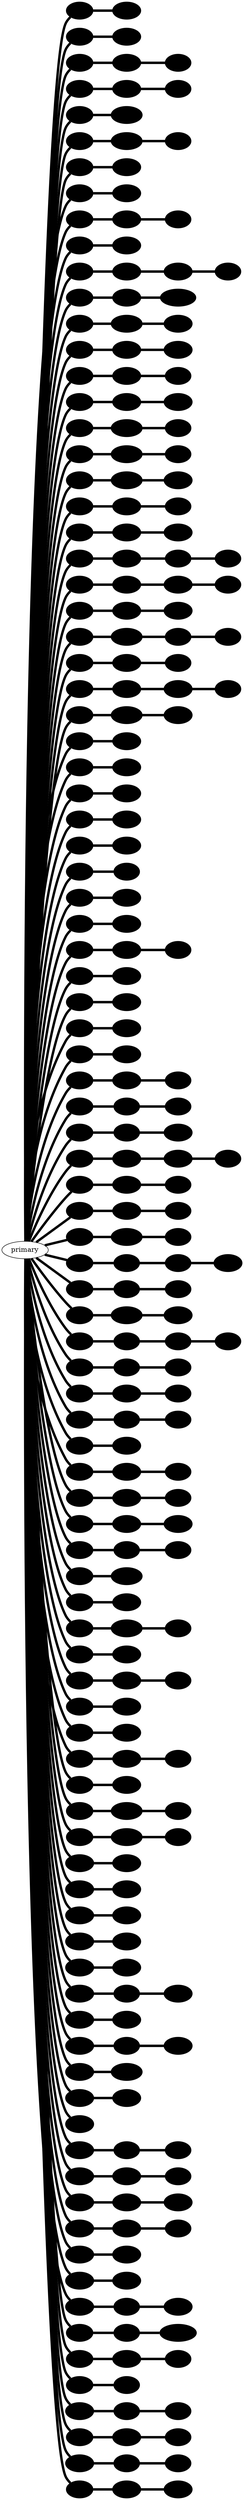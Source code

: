 graph {
 graph [rankdir=LR]
"1" [qtype="pendant_node", pendant_colors="#000000", pendant_ply="Z", pendant_attach="U", pendant_length="50", label="Z U", style=filled, fillcolor="#000000"]
"primary" -- "1" [qtype="pendant_link",penwidth=5,color="#000000"]
"1:0" [qtype="knot_node", knot_value="4", knot_type="L", knot_position="24.5", knot_spin="S", label="(////)", style=filled, fillcolor="#000000"]
"1" -- "1:0" [qtype="knot_link",penwidth=5,color="#000000"]
"2" [qtype="pendant_node", pendant_colors="#000000", pendant_ply="Z", pendant_attach="U", pendant_length="47", label="Z U", style=filled, fillcolor="#000000"]
"primary" -- "2" [qtype="pendant_link",penwidth=5,color="#000000"]
"2:0" [qtype="knot_node", knot_value="4", knot_type="L", knot_position="24.0", knot_spin="S", label="(////)", style=filled, fillcolor="#000000"]
"2" -- "2:0" [qtype="knot_link",penwidth=5,color="#000000"]
"3" [qtype="pendant_node", pendant_colors="#000000", pendant_ply="Z", pendant_attach="U", pendant_length="44", label="Z U", style=filled, fillcolor="#000000"]
"primary" -- "3" [qtype="pendant_link",penwidth=5,color="#000000"]
"3:0" [qtype="knot_node", knot_value="4", knot_type="L", knot_position="20.5", knot_spin="S", label="(////)", style=filled, fillcolor="#000000"]
"3" -- "3:0" [qtype="knot_link",penwidth=5,color="#000000"]
"3:1" [qtype="knot_node", knot_value="3", knot_type="L", knot_position="28.0", knot_spin="S", label="(///)", style=filled, fillcolor="#000000"]
"3:0" -- "3:1" [qtype="knot_link",penwidth=5,color="#000000"]
"4" [qtype="pendant_node", pendant_colors="#000000", pendant_ply="Z", pendant_attach="U", pendant_length="44", label="Z U", style=filled, fillcolor="#000000"]
"primary" -- "4" [qtype="pendant_link",penwidth=5,color="#000000"]
"4:0" [qtype="knot_node", knot_value="4", knot_type="L", knot_position="20.0", knot_spin="S", label="(////)", style=filled, fillcolor="#000000"]
"4" -- "4:0" [qtype="knot_link",penwidth=5,color="#000000"]
"4:1" [qtype="knot_node", knot_value="3", knot_type="L", knot_position="29.0", knot_spin="S", label="(///)", style=filled, fillcolor="#000000"]
"4:0" -- "4:1" [qtype="knot_link",penwidth=5,color="#000000"]
"5" [qtype="pendant_node", pendant_colors="#000000", pendant_ply="Z", pendant_attach="U", pendant_length="48", label="Z U", style=filled, fillcolor="#000000"]
"primary" -- "5" [qtype="pendant_link",penwidth=5,color="#000000"]
"5:0" [qtype="knot_node", knot_value="5", knot_type="L", knot_position="21.5", knot_spin="S", label="(/////)", style=filled, fillcolor="#000000"]
"5" -- "5:0" [qtype="knot_link",penwidth=5,color="#000000"]
"6" [qtype="pendant_node", pendant_colors="#000000", pendant_ply="Z", pendant_attach="U", pendant_length="46", label="Z U", style=filled, fillcolor="#000000"]
"primary" -- "6" [qtype="pendant_link",penwidth=5,color="#000000"]
"6:0" [qtype="knot_node", knot_value="5", knot_type="L", knot_position="23.0", knot_spin="S", label="(/////)", style=filled, fillcolor="#000000"]
"6" -- "6:0" [qtype="knot_link",penwidth=5,color="#000000"]
"6:1" [qtype="knot_node", knot_value="2", knot_type="L", knot_position="30.0", knot_spin="S", label="(//)", style=filled, fillcolor="#000000"]
"6:0" -- "6:1" [qtype="knot_link",penwidth=5,color="#000000"]
"7" [qtype="pendant_node", pendant_colors="#000000", pendant_ply="Z", pendant_attach="U", pendant_length="50", label="Z U", style=filled, fillcolor="#000000"]
"primary" -- "7" [qtype="pendant_link",penwidth=5,color="#000000"]
"7:0" [qtype="knot_node", knot_value="4", knot_type="L", knot_position="33.5", knot_spin="S", label="(////)", style=filled, fillcolor="#000000"]
"7" -- "7:0" [qtype="knot_link",penwidth=5,color="#000000"]
"8" [qtype="pendant_node", pendant_colors="#000000", pendant_ply="Z", pendant_attach="U", pendant_length="47", label="Z U", style=filled, fillcolor="#000000"]
"primary" -- "8" [qtype="pendant_link",penwidth=5,color="#000000"]
"8:0" [qtype="knot_node", knot_value="4", knot_type="L", knot_position="31.5", knot_spin="S", label="(////)", style=filled, fillcolor="#000000"]
"8" -- "8:0" [qtype="knot_link",penwidth=5,color="#000000"]
"9" [qtype="pendant_node", pendant_colors="#000000", pendant_ply="Z", pendant_attach="U", pendant_length="40", label="Z U", style=filled, fillcolor="#000000"]
"primary" -- "9" [qtype="pendant_link",penwidth=5,color="#000000"]
"9:0" [qtype="knot_node", knot_value="4", knot_type="L", knot_position="16.5", knot_spin="S", label="(////)", style=filled, fillcolor="#000000"]
"9" -- "9:0" [qtype="knot_link",penwidth=5,color="#000000"]
"9:1" [qtype="knot_node", knot_value="3", knot_type="L", knot_position="25.0", knot_spin="S", label="(///)", style=filled, fillcolor="#000000"]
"9:0" -- "9:1" [qtype="knot_link",penwidth=5,color="#000000"]
"10" [qtype="pendant_node", pendant_colors="#000000", pendant_ply="Z", pendant_attach="U", pendant_length="42", label="Z U", style=filled, fillcolor="#000000"]
"primary" -- "10" [qtype="pendant_link",penwidth=5,color="#000000"]
"10:0" [qtype="knot_node", knot_value="4", knot_type="L", knot_position="16.0", knot_spin="S", label="(////)", style=filled, fillcolor="#000000"]
"10" -- "10:0" [qtype="knot_link",penwidth=5,color="#000000"]
"11" [qtype="pendant_node", pendant_colors="#000000", pendant_ply="Z", pendant_attach="U", pendant_length="53", label="Z U", style=filled, fillcolor="#000000"]
"primary" -- "11" [qtype="pendant_link",penwidth=5,color="#000000"]
"11:0" [qtype="knot_node", knot_value="4", knot_type="L", knot_position="14.0", knot_spin="S", label="(////)", style=filled, fillcolor="#000000"]
"11" -- "11:0" [qtype="knot_link",penwidth=5,color="#000000"]
"11:1" [qtype="knot_node", knot_value="4", knot_type="L", knot_position="22.0", knot_spin="S", label="(////)", style=filled, fillcolor="#000000"]
"11:0" -- "11:1" [qtype="knot_link",penwidth=5,color="#000000"]
"11:2" [qtype="knot_node", knot_value="3", knot_type="L", knot_position="31.5", knot_spin="S", label="(///)", style=filled, fillcolor="#000000"]
"11:1" -- "11:2" [qtype="knot_link",penwidth=5,color="#000000"]
"12" [qtype="pendant_node", pendant_colors="#000000", pendant_ply="Z", pendant_attach="U", pendant_length="53", label="Z U", style=filled, fillcolor="#000000"]
"primary" -- "12" [qtype="pendant_link",penwidth=5,color="#000000"]
"12:0" [qtype="knot_node", knot_value="4", knot_type="L", knot_position="16.5", knot_spin="S", label="(////)", style=filled, fillcolor="#000000"]
"12" -- "12:0" [qtype="knot_link",penwidth=5,color="#000000"]
"12:1" [qtype="knot_node", knot_value="4", knot_type="L", knot_position="29.0", knot_spin="U", label="(????)", style=filled, fillcolor="#000000"]
"12:0" -- "12:1" [qtype="knot_link",penwidth=5,color="#000000"]
"13" [qtype="pendant_node", pendant_colors="#000000", pendant_ply="Z", pendant_attach="U", pendant_length="54", label="Z U", style=filled, fillcolor="#000000"]
"primary" -- "13" [qtype="pendant_link",penwidth=5,color="#000000"]
"13:0" [qtype="knot_node", knot_value="5", knot_type="L", knot_position="18.5", knot_spin="S", label="(/////)", style=filled, fillcolor="#000000"]
"13" -- "13:0" [qtype="knot_link",penwidth=5,color="#000000"]
"13:1" [qtype="knot_node", knot_value="4", knot_type="L", knot_position="29.5", knot_spin="S", label="(////)", style=filled, fillcolor="#000000"]
"13:0" -- "13:1" [qtype="knot_link",penwidth=5,color="#000000"]
"14" [qtype="pendant_node", pendant_colors="#000000", pendant_ply="Z", pendant_attach="U", pendant_length="56", label="Z U", style=filled, fillcolor="#000000"]
"primary" -- "14" [qtype="pendant_link",penwidth=5,color="#000000"]
"14:0" [qtype="knot_node", knot_value="4", knot_type="L", knot_position="15.5", knot_spin="S", label="(////)", style=filled, fillcolor="#000000"]
"14" -- "14:0" [qtype="knot_link",penwidth=5,color="#000000"]
"14:1" [qtype="knot_node", knot_value="4", knot_type="L", knot_position="33.0", knot_spin="S", label="(////)", style=filled, fillcolor="#000000"]
"14:0" -- "14:1" [qtype="knot_link",penwidth=5,color="#000000"]
"15" [qtype="pendant_node", pendant_colors="#000000", pendant_ply="Z", pendant_attach="U", pendant_length="54", label="Z U", style=filled, fillcolor="#000000"]
"primary" -- "15" [qtype="pendant_link",penwidth=5,color="#000000"]
"15:0" [qtype="knot_node", knot_value="4", knot_type="L", knot_position="14.5", knot_spin="S", label="(////)", style=filled, fillcolor="#000000"]
"15" -- "15:0" [qtype="knot_link",penwidth=5,color="#000000"]
"15:1" [qtype="knot_node", knot_value="3", knot_type="L", knot_position="29.0", knot_spin="S", label="(///)", style=filled, fillcolor="#000000"]
"15:0" -- "15:1" [qtype="knot_link",penwidth=5,color="#000000"]
"16" [qtype="pendant_node", pendant_colors="#000000", pendant_ply="Z", pendant_attach="U", pendant_length="62", label="Z U", style=filled, fillcolor="#000000"]
"primary" -- "16" [qtype="pendant_link",penwidth=5,color="#000000"]
"16:0" [qtype="knot_node", knot_value="4", knot_type="L", knot_position="18.0", knot_spin="S", label="(////)", style=filled, fillcolor="#000000"]
"16" -- "16:0" [qtype="knot_link",penwidth=5,color="#000000"]
"16:1" [qtype="knot_node", knot_value="4", knot_type="L", knot_position="34.0", knot_spin="S", label="(////)", style=filled, fillcolor="#000000"]
"16:0" -- "16:1" [qtype="knot_link",penwidth=5,color="#000000"]
"17" [qtype="pendant_node", pendant_colors="#000000", pendant_ply="Z", pendant_attach="U", pendant_length="52", label="Z U", style=filled, fillcolor="#000000"]
"primary" -- "17" [qtype="pendant_link",penwidth=5,color="#000000"]
"17:0" [qtype="knot_node", knot_value="5", knot_type="L", knot_position="19.0", knot_spin="S", label="(/////)", style=filled, fillcolor="#000000"]
"17" -- "17:0" [qtype="knot_link",penwidth=5,color="#000000"]
"17:1" [qtype="knot_node", knot_value="3", knot_type="L", knot_position="31.0", knot_spin="S", label="(///)", style=filled, fillcolor="#000000"]
"17:0" -- "17:1" [qtype="knot_link",penwidth=5,color="#000000"]
"18" [qtype="pendant_node", pendant_colors="#000000", pendant_ply="Z", pendant_attach="U", pendant_length="47", label="Z U", style=filled, fillcolor="#000000"]
"primary" -- "18" [qtype="pendant_link",penwidth=5,color="#000000"]
"18:0" [qtype="knot_node", knot_value="5", knot_type="L", knot_position="16.5", knot_spin="S", label="(/////)", style=filled, fillcolor="#000000"]
"18" -- "18:0" [qtype="knot_link",penwidth=5,color="#000000"]
"18:1" [qtype="knot_node", knot_value="3", knot_type="L", knot_position="26.5", knot_spin="S", label="(///)", style=filled, fillcolor="#000000"]
"18:0" -- "18:1" [qtype="knot_link",penwidth=5,color="#000000"]
"19" [qtype="pendant_node", pendant_colors="#000000", pendant_ply="Z", pendant_attach="U", pendant_length="50", label="Z U", style=filled, fillcolor="#000000"]
"primary" -- "19" [qtype="pendant_link",penwidth=5,color="#000000"]
"19:0" [qtype="knot_node", knot_value="5", knot_type="L", knot_position="20.0", knot_spin="S", label="(/////)", style=filled, fillcolor="#000000"]
"19" -- "19:0" [qtype="knot_link",penwidth=5,color="#000000"]
"19:1" [qtype="knot_node", knot_value="4", knot_type="L", knot_position="30.0", knot_spin="S", label="(////)", style=filled, fillcolor="#000000"]
"19:0" -- "19:1" [qtype="knot_link",penwidth=5,color="#000000"]
"20" [qtype="pendant_node", pendant_colors="#000000", pendant_ply="Z", pendant_attach="U", pendant_length="49", label="Z U", style=filled, fillcolor="#000000"]
"primary" -- "20" [qtype="pendant_link",penwidth=5,color="#000000"]
"20:0" [qtype="knot_node", knot_value="4", knot_type="L", knot_position="16.5", knot_spin="S", label="(////)", style=filled, fillcolor="#000000"]
"20" -- "20:0" [qtype="knot_link",penwidth=5,color="#000000"]
"20:1" [qtype="knot_node", knot_value="3", knot_type="L", knot_position="28.0", knot_spin="S", label="(///)", style=filled, fillcolor="#000000"]
"20:0" -- "20:1" [qtype="knot_link",penwidth=5,color="#000000"]
"21" [qtype="pendant_node", pendant_colors="#000000", pendant_ply="Z", pendant_attach="U", pendant_length="61", label="Z U", style=filled, fillcolor="#000000"]
"primary" -- "21" [qtype="pendant_link",penwidth=5,color="#000000"]
"21:0" [qtype="knot_node", knot_value="4", knot_type="L", knot_position="18.5", knot_spin="S", label="(////)", style=filled, fillcolor="#000000"]
"21" -- "21:0" [qtype="knot_link",penwidth=5,color="#000000"]
"21:1" [qtype="knot_node", knot_value="4", knot_type="L", knot_position="35.5", knot_spin="S", label="(////)", style=filled, fillcolor="#000000"]
"21:0" -- "21:1" [qtype="knot_link",penwidth=5,color="#000000"]
"22" [qtype="pendant_node", pendant_colors="#000000", pendant_ply="Z", pendant_attach="U", pendant_length="59", label="Z U", style=filled, fillcolor="#000000"]
"primary" -- "22" [qtype="pendant_link",penwidth=5,color="#000000"]
"22:0" [qtype="knot_node", knot_value="4", knot_type="L", knot_position="15.5", knot_spin="S", label="(////)", style=filled, fillcolor="#000000"]
"22" -- "22:0" [qtype="knot_link",penwidth=5,color="#000000"]
"22:1" [qtype="knot_node", knot_value="3", knot_type="L", knot_position="26.5", knot_spin="S", label="(///)", style=filled, fillcolor="#000000"]
"22:0" -- "22:1" [qtype="knot_link",penwidth=5,color="#000000"]
"22:2" [qtype="knot_node", knot_value="2", knot_type="L", knot_position="38.5", knot_spin="S", label="(//)", style=filled, fillcolor="#000000"]
"22:1" -- "22:2" [qtype="knot_link",penwidth=5,color="#000000"]
"23" [qtype="pendant_node", pendant_colors="#000000", pendant_ply="Z", pendant_attach="U", pendant_length="57", label="Z U", style=filled, fillcolor="#000000"]
"primary" -- "23" [qtype="pendant_link",penwidth=5,color="#000000"]
"23:0" [qtype="knot_node", knot_value="4", knot_type="L", knot_position="13.5", knot_spin="Z", label="(\\\\\\\\)", style=filled, fillcolor="#000000"]
"23" -- "23:0" [qtype="knot_link",penwidth=5,color="#000000"]
"23:1" [qtype="knot_node", knot_value="4", knot_type="L", knot_position="34.0", knot_spin="S", label="(////)", style=filled, fillcolor="#000000"]
"23:0" -- "23:1" [qtype="knot_link",penwidth=5,color="#000000"]
"23:2" [qtype="knot_node", knot_value="2", knot_type="L", knot_position="43.0", knot_spin="S", label="(//)", style=filled, fillcolor="#000000"]
"23:1" -- "23:2" [qtype="knot_link",penwidth=5,color="#000000"]
"24" [qtype="pendant_node", pendant_colors="#000000", pendant_ply="Z", pendant_attach="U", pendant_length="58", label="Z U", style=filled, fillcolor="#000000"]
"primary" -- "24" [qtype="pendant_link",penwidth=5,color="#000000"]
"24:0" [qtype="knot_node", knot_value="4", knot_type="L", knot_position="18.0", knot_spin="S", label="(////)", style=filled, fillcolor="#000000"]
"24" -- "24:0" [qtype="knot_link",penwidth=5,color="#000000"]
"24:1" [qtype="knot_node", knot_value="4", knot_type="L", knot_position="37.5", knot_spin="S", label="(////)", style=filled, fillcolor="#000000"]
"24:0" -- "24:1" [qtype="knot_link",penwidth=5,color="#000000"]
"25" [qtype="pendant_node", pendant_colors="#000000", pendant_ply="Z", pendant_attach="U", pendant_length="56", label="Z U", style=filled, fillcolor="#000000"]
"primary" -- "25" [qtype="pendant_link",penwidth=5,color="#000000"]
"25:0" [qtype="knot_node", knot_value="5", knot_type="L", knot_position="17.0", knot_spin="S", label="(/////)", style=filled, fillcolor="#000000"]
"25" -- "25:0" [qtype="knot_link",penwidth=5,color="#000000"]
"25:1" [qtype="knot_node", knot_value="3", knot_type="L", knot_position="32.5", knot_spin="S", label="(///)", style=filled, fillcolor="#000000"]
"25:0" -- "25:1" [qtype="knot_link",penwidth=5,color="#000000"]
"25:2" [qtype="knot_node", knot_value="2", knot_type="L", knot_position="40.0", knot_spin="S", label="(//)", style=filled, fillcolor="#000000"]
"25:1" -- "25:2" [qtype="knot_link",penwidth=5,color="#000000"]
"26" [qtype="pendant_node", pendant_colors="#000000", pendant_ply="Z", pendant_attach="U", pendant_length="68", label="Z U", style=filled, fillcolor="#000000"]
"primary" -- "26" [qtype="pendant_link",penwidth=5,color="#000000"]
"26:0" [qtype="knot_node", knot_value="4", knot_type="L", knot_position="21.0", knot_spin="S", label="(////)", style=filled, fillcolor="#000000"]
"26" -- "26:0" [qtype="knot_link",penwidth=5,color="#000000"]
"26:1" [qtype="knot_node", knot_value="2", knot_type="L", knot_position="39.0", knot_spin="S", label="(//)", style=filled, fillcolor="#000000"]
"26:0" -- "26:1" [qtype="knot_link",penwidth=5,color="#000000"]
"27" [qtype="pendant_node", pendant_colors="#000000", pendant_ply="Z", pendant_attach="U", pendant_length="60", label="Z U", style=filled, fillcolor="#000000"]
"primary" -- "27" [qtype="pendant_link",penwidth=5,color="#000000"]
"27:0" [qtype="knot_node", knot_value="4", knot_type="L", knot_position="16.0", knot_spin="S", label="(////)", style=filled, fillcolor="#000000"]
"27" -- "27:0" [qtype="knot_link",penwidth=5,color="#000000"]
"27:1" [qtype="knot_node", knot_value="4", knot_type="L", knot_position="31.5", knot_spin="S", label="(////)", style=filled, fillcolor="#000000"]
"27:0" -- "27:1" [qtype="knot_link",penwidth=5,color="#000000"]
"27:2" [qtype="knot_node", knot_value="2", knot_type="L", knot_position="42.0", knot_spin="S", label="(//)", style=filled, fillcolor="#000000"]
"27:1" -- "27:2" [qtype="knot_link",penwidth=5,color="#000000"]
"28" [qtype="pendant_node", pendant_colors="#000000", pendant_ply="Z", pendant_attach="U", pendant_length="58", label="Z U", style=filled, fillcolor="#000000"]
"primary" -- "28" [qtype="pendant_link",penwidth=5,color="#000000"]
"28:0" [qtype="knot_node", knot_value="5", knot_type="L", knot_position="17.5", knot_spin="S", label="(/////)", style=filled, fillcolor="#000000"]
"28" -- "28:0" [qtype="knot_link",penwidth=5,color="#000000"]
"28:1" [qtype="knot_node", knot_value="4", knot_type="L", knot_position="38.0", knot_spin="S", label="(////)", style=filled, fillcolor="#000000"]
"28:0" -- "28:1" [qtype="knot_link",penwidth=5,color="#000000"]
"29" [qtype="pendant_node", pendant_colors="#000000", pendant_ply="Z", pendant_attach="U", pendant_length="48", label="Z U", style=filled, fillcolor="#000000"]
"primary" -- "29" [qtype="pendant_link",penwidth=5,color="#000000"]
"29:0" [qtype="knot_node", knot_value="4", knot_type="L", knot_position="23.0", knot_spin="S", label="(////)", style=filled, fillcolor="#000000"]
"29" -- "29:0" [qtype="knot_link",penwidth=5,color="#000000"]
"30" [qtype="pendant_node", pendant_colors="#000000", pendant_ply="Z", pendant_attach="U", pendant_length="50", label="Z U", style=filled, fillcolor="#000000"]
"primary" -- "30" [qtype="pendant_link",penwidth=5,color="#000000"]
"30:0" [qtype="knot_node", knot_value="4", knot_type="L", knot_position="21.0", knot_spin="S", label="(////)", style=filled, fillcolor="#000000"]
"30" -- "30:0" [qtype="knot_link",penwidth=5,color="#000000"]
"31" [qtype="pendant_node", pendant_colors="#000000", pendant_ply="Z", pendant_attach="U", pendant_length="51", label="Z U", style=filled, fillcolor="#000000"]
"primary" -- "31" [qtype="pendant_link",penwidth=5,color="#000000"]
"31:0" [qtype="knot_node", knot_value="4", knot_type="L", knot_position="28.0", knot_spin="S", label="(////)", style=filled, fillcolor="#000000"]
"31" -- "31:0" [qtype="knot_link",penwidth=5,color="#000000"]
"32" [qtype="pendant_node", pendant_colors="#000000", pendant_ply="Z", pendant_attach="U", pendant_length="47", label="Z U", style=filled, fillcolor="#000000"]
"primary" -- "32" [qtype="pendant_link",penwidth=5,color="#000000"]
"32:0" [qtype="knot_node", knot_value="4", knot_type="L", knot_position="33.0", knot_spin="S", label="(////)", style=filled, fillcolor="#000000"]
"32" -- "32:0" [qtype="knot_link",penwidth=5,color="#000000"]
"33" [qtype="pendant_node", pendant_colors="#000000", pendant_ply="Z", pendant_attach="U", pendant_length="51", label="Z U", style=filled, fillcolor="#000000"]
"primary" -- "33" [qtype="pendant_link",penwidth=5,color="#000000"]
"33:0" [qtype="knot_node", knot_value="4", knot_type="L", knot_position="28.0", knot_spin="S", label="(////)", style=filled, fillcolor="#000000"]
"33" -- "33:0" [qtype="knot_link",penwidth=5,color="#000000"]
"34" [qtype="pendant_node", pendant_colors="#000000", pendant_ply="Z", pendant_attach="U", pendant_length="72", label="Z U", style=filled, fillcolor="#000000"]
"primary" -- "34" [qtype="pendant_link",penwidth=5,color="#000000"]
"34:0" [qtype="knot_node", knot_value="3", knot_type="L", knot_position="33.0", knot_spin="S", label="(///)", style=filled, fillcolor="#000000"]
"34" -- "34:0" [qtype="knot_link",penwidth=5,color="#000000"]
"35" [qtype="pendant_node", pendant_colors="#000000", pendant_ply="Z", pendant_attach="U", pendant_length="47", label="Z U", style=filled, fillcolor="#000000"]
"primary" -- "35" [qtype="pendant_link",penwidth=5,color="#000000"]
"35:0" [qtype="knot_node", knot_value="4", knot_type="L", knot_position="21.5", knot_spin="S", label="(////)", style=filled, fillcolor="#000000"]
"35" -- "35:0" [qtype="knot_link",penwidth=5,color="#000000"]
"36" [qtype="pendant_node", pendant_colors="#000000", pendant_ply="Z", pendant_attach="U", pendant_length="67", label="Z U", style=filled, fillcolor="#000000"]
"primary" -- "36" [qtype="pendant_link",penwidth=5,color="#000000"]
"36:0" [qtype="knot_node", knot_value="4", knot_type="L", knot_position="25.0", knot_spin="S", label="(////)", style=filled, fillcolor="#000000"]
"36" -- "36:0" [qtype="knot_link",penwidth=5,color="#000000"]
"37" [qtype="pendant_node", pendant_colors="#000000", pendant_ply="Z", pendant_attach="U", pendant_length="41", label="Z U", style=filled, fillcolor="#000000"]
"primary" -- "37" [qtype="pendant_link",penwidth=5,color="#000000"]
"37:0" [qtype="knot_node", knot_value="4", knot_type="L", knot_position="23.5", knot_spin="S", label="(////)", style=filled, fillcolor="#000000"]
"37" -- "37:0" [qtype="knot_link",penwidth=5,color="#000000"]
"37:1" [qtype="knot_node", knot_value="2", knot_type="L", knot_position="28.5", knot_spin="S", label="(//)", style=filled, fillcolor="#000000"]
"37:0" -- "37:1" [qtype="knot_link",penwidth=5,color="#000000"]
"38" [qtype="pendant_node", pendant_colors="#000000", pendant_ply="Z", pendant_attach="U", pendant_length="48", label="Z U", style=filled, fillcolor="#000000"]
"primary" -- "38" [qtype="pendant_link",penwidth=5,color="#000000"]
"38:0" [qtype="knot_node", knot_value="4", knot_type="L", knot_position="21.0", knot_spin="S", label="(////)", style=filled, fillcolor="#000000"]
"38" -- "38:0" [qtype="knot_link",penwidth=5,color="#000000"]
"39" [qtype="pendant_node", pendant_colors="#000000", pendant_ply="Z", pendant_attach="U", pendant_length="47", label="Z U", style=filled, fillcolor="#000000"]
"primary" -- "39" [qtype="pendant_link",penwidth=5,color="#000000"]
"39:0" [qtype="knot_node", knot_value="4", knot_type="L", knot_position="23.0", knot_spin="S", label="(////)", style=filled, fillcolor="#000000"]
"39" -- "39:0" [qtype="knot_link",penwidth=5,color="#000000"]
"40" [qtype="pendant_node", pendant_colors="#000000", pendant_ply="Z", pendant_attach="U", pendant_length="47", label="Z U", style=filled, fillcolor="#000000"]
"primary" -- "40" [qtype="pendant_link",penwidth=5,color="#000000"]
"40:0" [qtype="knot_node", knot_value="4", knot_type="L", knot_position="19.5", knot_spin="S", label="(////)", style=filled, fillcolor="#000000"]
"40" -- "40:0" [qtype="knot_link",penwidth=5,color="#000000"]
"41" [qtype="pendant_node", pendant_colors="#000000", pendant_ply="Z", pendant_attach="U", pendant_length="48", label="Z U", style=filled, fillcolor="#000000"]
"primary" -- "41" [qtype="pendant_link",penwidth=5,color="#000000"]
"41:0" [qtype="knot_node", knot_value="4", knot_type="L", knot_position="26.0", knot_spin="S", label="(////)", style=filled, fillcolor="#000000"]
"41" -- "41:0" [qtype="knot_link",penwidth=5,color="#000000"]
"42" [qtype="pendant_node", pendant_colors="#000000", pendant_ply="Z", pendant_attach="U", pendant_length="45", label="Z U", style=filled, fillcolor="#000000"]
"primary" -- "42" [qtype="pendant_link",penwidth=5,color="#000000"]
"42:0" [qtype="knot_node", knot_value="4", knot_type="L", knot_position="14.5", knot_spin="S", label="(////)", style=filled, fillcolor="#000000"]
"42" -- "42:0" [qtype="knot_link",penwidth=5,color="#000000"]
"42:1" [qtype="knot_node", knot_value="3", knot_type="L", knot_position="26.0", knot_spin="S", label="(///)", style=filled, fillcolor="#000000"]
"42:0" -- "42:1" [qtype="knot_link",penwidth=5,color="#000000"]
"43" [qtype="pendant_node", pendant_colors="#000000", pendant_ply="Z", pendant_attach="U", pendant_length="47", label="Z U", style=filled, fillcolor="#000000"]
"primary" -- "43" [qtype="pendant_link",penwidth=5,color="#000000"]
"43:0" [qtype="knot_node", knot_value="3", knot_type="L", knot_position="19.0", knot_spin="S", label="(///)", style=filled, fillcolor="#000000"]
"43" -- "43:0" [qtype="knot_link",penwidth=5,color="#000000"]
"43:1" [qtype="knot_node", knot_value="1", knot_type="S", knot_position="27.5", knot_spin="S", label="O", style=filled, fillcolor="#000000"]
"43:0" -- "43:1" [qtype="knot_link",penwidth=5,color="#000000"]
"44" [qtype="pendant_node", pendant_colors="#000000", pendant_ply="Z", pendant_attach="U", pendant_length="45", label="Z U", style=filled, fillcolor="#000000"]
"primary" -- "44" [qtype="pendant_link",penwidth=5,color="#000000"]
"44:0" [qtype="knot_node", knot_value="2", knot_type="L", knot_position="21.0", knot_spin="S", label="(//)", style=filled, fillcolor="#000000"]
"44" -- "44:0" [qtype="knot_link",penwidth=5,color="#000000"]
"44:1" [qtype="knot_node", knot_value="4", knot_type="L", knot_position="26.0", knot_spin="S", label="(////)", style=filled, fillcolor="#000000"]
"44:0" -- "44:1" [qtype="knot_link",penwidth=5,color="#000000"]
"45" [qtype="pendant_node", pendant_colors="#000000", pendant_ply="Z", pendant_attach="U", pendant_length="59", label="Z U", style=filled, fillcolor="#000000"]
"primary" -- "45" [qtype="pendant_link",penwidth=5,color="#000000"]
"45:0" [qtype="knot_node", knot_value="4", knot_type="L", knot_position="18.5", knot_spin="S", label="(////)", style=filled, fillcolor="#000000"]
"45" -- "45:0" [qtype="knot_link",penwidth=5,color="#000000"]
"45:1" [qtype="knot_node", knot_value="4", knot_type="L", knot_position="30.5", knot_spin="S", label="(////)", style=filled, fillcolor="#000000"]
"45:0" -- "45:1" [qtype="knot_link",penwidth=5,color="#000000"]
"45:2" [qtype="knot_node", knot_value="1", knot_type="S", knot_position="38.0", knot_spin="S", label="O", style=filled, fillcolor="#000000"]
"45:1" -- "45:2" [qtype="knot_link",penwidth=5,color="#000000"]
"46" [qtype="pendant_node", pendant_colors="#000000", pendant_ply="Z", pendant_attach="U", pendant_length="56", label="Z U", style=filled, fillcolor="#000000"]
"primary" -- "46" [qtype="pendant_link",penwidth=5,color="#000000"]
"46:0" [qtype="knot_node", knot_value="4", knot_type="L", knot_position="17.5", knot_spin="S", label="(////)", style=filled, fillcolor="#000000"]
"46" -- "46:0" [qtype="knot_link",penwidth=5,color="#000000"]
"46:1" [qtype="knot_node", knot_value="3", knot_type="L", knot_position="39.5", knot_spin="S", label="(///)", style=filled, fillcolor="#000000"]
"46:0" -- "46:1" [qtype="knot_link",penwidth=5,color="#000000"]
"47" [qtype="pendant_node", pendant_colors="#000000", pendant_ply="Z", pendant_attach="U", pendant_length="57", label="Z U", style=filled, fillcolor="#000000"]
"primary" -- "47" [qtype="pendant_link",penwidth=5,color="#000000"]
"47:0" [qtype="knot_node", knot_value="4", knot_type="L", knot_position="26.0", knot_spin="S", label="(////)", style=filled, fillcolor="#000000"]
"47" -- "47:0" [qtype="knot_link",penwidth=5,color="#000000"]
"47:1" [qtype="knot_node", knot_value="3", knot_type="L", knot_position="37.5", knot_spin="S", label="(///)", style=filled, fillcolor="#000000"]
"47:0" -- "47:1" [qtype="knot_link",penwidth=5,color="#000000"]
"48" [qtype="pendant_node", pendant_colors="#000000", pendant_ply="Z", pendant_attach="U", pendant_length="58", label="Z U", style=filled, fillcolor="#000000"]
"primary" -- "48" [qtype="pendant_link",penwidth=5,color="#000000"]
"48:0" [qtype="knot_node", knot_value="5", knot_type="L", knot_position="25.5", knot_spin="S", label="(/////)", style=filled, fillcolor="#000000"]
"48" -- "48:0" [qtype="knot_link",penwidth=5,color="#000000"]
"48:1" [qtype="knot_node", knot_value="3", knot_type="L", knot_position="35.0", knot_spin="S", label="(///)", style=filled, fillcolor="#000000"]
"48:0" -- "48:1" [qtype="knot_link",penwidth=5,color="#000000"]
"49" [qtype="pendant_node", pendant_colors="#000000", pendant_ply="Z", pendant_attach="U", pendant_length="58", label="Z U", style=filled, fillcolor="#000000"]
"primary" -- "49" [qtype="pendant_link",penwidth=5,color="#000000"]
"49:0" [qtype="knot_node", knot_value="1", knot_type="S", knot_position="14.5", knot_spin="S", label="O", style=filled, fillcolor="#000000"]
"49" -- "49:0" [qtype="knot_link",penwidth=5,color="#000000"]
"49:1" [qtype="knot_node", knot_value="1", knot_type="S", knot_position="27.0", knot_spin="S", label="O", style=filled, fillcolor="#000000"]
"49:0" -- "49:1" [qtype="knot_link",penwidth=5,color="#000000"]
"49:2" [qtype="knot_node", knot_value="4", knot_type="L", knot_position="32.5", knot_spin="S", label="(////)", style=filled, fillcolor="#000000"]
"49:1" -- "49:2" [qtype="knot_link",penwidth=5,color="#000000"]
"50" [qtype="pendant_node", pendant_colors="#000000", pendant_ply="Z", pendant_attach="U", pendant_length="70", label="Z U", style=filled, fillcolor="#000000"]
"primary" -- "50" [qtype="pendant_link",penwidth=5,color="#000000"]
"50:0" [qtype="knot_node", knot_value="2", knot_type="L", knot_position="24.0", knot_spin="S", label="(//)", style=filled, fillcolor="#000000"]
"50" -- "50:0" [qtype="knot_link",penwidth=5,color="#000000"]
"50:1" [qtype="knot_node", knot_value="1", knot_type="S", knot_position="27.5", knot_spin="S", label="O", style=filled, fillcolor="#000000"]
"50:0" -- "50:1" [qtype="knot_link",penwidth=5,color="#000000"]
"51" [qtype="pendant_node", pendant_colors="#000000", pendant_ply="Z", pendant_attach="U", pendant_length="52", label="Z U", style=filled, fillcolor="#000000"]
"primary" -- "51" [qtype="pendant_link",penwidth=5,color="#000000"]
"51:0" [qtype="knot_node", knot_value="5", knot_type="L", knot_position="16.5", knot_spin="S", label="(/////)", style=filled, fillcolor="#000000"]
"51" -- "51:0" [qtype="knot_link",penwidth=5,color="#000000"]
"51:1" [qtype="knot_node", knot_value="4", knot_type="L", knot_position="28.0", knot_spin="S", label="(////)", style=filled, fillcolor="#000000"]
"51:0" -- "51:1" [qtype="knot_link",penwidth=5,color="#000000"]
"52" [qtype="pendant_node", pendant_colors="#000000", pendant_ply="Z", pendant_attach="U", pendant_length="57", label="Z U", style=filled, fillcolor="#000000"]
"primary" -- "52" [qtype="pendant_link",penwidth=5,color="#000000"]
"52:0" [qtype="knot_node", knot_value="1", knot_type="S", knot_position="11.5", knot_spin="S", label="O", style=filled, fillcolor="#000000"]
"52" -- "52:0" [qtype="knot_link",penwidth=5,color="#000000"]
"52:1" [qtype="knot_node", knot_value="1", knot_type="S", knot_position="13.5", knot_spin="S", label="O", style=filled, fillcolor="#000000"]
"52:0" -- "52:1" [qtype="knot_link",penwidth=5,color="#000000"]
"52:2" [qtype="knot_node", knot_value="3", knot_type="L", knot_position="28.5", knot_spin="S", label="(///)", style=filled, fillcolor="#000000"]
"52:1" -- "52:2" [qtype="knot_link",penwidth=5,color="#000000"]
"53" [qtype="pendant_node", pendant_colors="#000000", pendant_ply="Z", pendant_attach="U", pendant_length="63", label="Z U", style=filled, fillcolor="#000000"]
"primary" -- "53" [qtype="pendant_link",penwidth=5,color="#000000"]
"53:0" [qtype="knot_node", knot_value="3", knot_type="L", knot_position="16.5", knot_spin="S", label="(///)", style=filled, fillcolor="#000000"]
"53" -- "53:0" [qtype="knot_link",penwidth=5,color="#000000"]
"53:1" [qtype="knot_node", knot_value="3", knot_type="L", knot_position="32.0", knot_spin="S", label="(///)", style=filled, fillcolor="#000000"]
"53:0" -- "53:1" [qtype="knot_link",penwidth=5,color="#000000"]
"54" [qtype="pendant_node", pendant_colors="#000000", pendant_ply="Z", pendant_attach="U", pendant_length="65", label="Z U", style=filled, fillcolor="#000000"]
"primary" -- "54" [qtype="pendant_link",penwidth=5,color="#000000"]
"54:0" [qtype="knot_node", knot_value="4", knot_type="L", knot_position="21.0", knot_spin="S", label="(////)", style=filled, fillcolor="#000000"]
"54" -- "54:0" [qtype="knot_link",penwidth=5,color="#000000"]
"54:1" [qtype="knot_node", knot_value="3", knot_type="L", knot_position="35.0", knot_spin="S", label="(///)", style=filled, fillcolor="#000000"]
"54:0" -- "54:1" [qtype="knot_link",penwidth=5,color="#000000"]
"55" [qtype="pendant_node", pendant_colors="#000000", pendant_ply="Z", pendant_attach="U", pendant_length="66", label="Z U", style=filled, fillcolor="#000000"]
"primary" -- "55" [qtype="pendant_link",penwidth=5,color="#000000"]
"55:0" [qtype="knot_node", knot_value="3", knot_type="L", knot_position="20.0", knot_spin="S", label="(///)", style=filled, fillcolor="#000000"]
"55" -- "55:0" [qtype="knot_link",penwidth=5,color="#000000"]
"55:1" [qtype="knot_node", knot_value="3", knot_type="L", knot_position="35.0", knot_spin="S", label="(///)", style=filled, fillcolor="#000000"]
"55:0" -- "55:1" [qtype="knot_link",penwidth=5,color="#000000"]
"56" [qtype="pendant_node", pendant_colors="#000000", pendant_ply="Z", pendant_attach="U", pendant_length="68", label="Z U", style=filled, fillcolor="#000000"]
"primary" -- "56" [qtype="pendant_link",penwidth=5,color="#000000"]
"56:0" [qtype="knot_node", knot_value="4", knot_type="L", knot_position="30.0", knot_spin="S", label="(////)", style=filled, fillcolor="#000000"]
"56" -- "56:0" [qtype="knot_link",penwidth=5,color="#000000"]
"57" [qtype="pendant_node", pendant_colors="#000000", pendant_ply="Z", pendant_attach="U", pendant_length="61", label="Z U", style=filled, fillcolor="#000000"]
"primary" -- "57" [qtype="pendant_link",penwidth=5,color="#000000"]
"57:0" [qtype="knot_node", knot_value="4", knot_type="L", knot_position="21.5", knot_spin="S", label="(////)", style=filled, fillcolor="#000000"]
"57" -- "57:0" [qtype="knot_link",penwidth=5,color="#000000"]
"57:1" [qtype="knot_node", knot_value="3", knot_type="L", knot_position="35.0", knot_spin="S", label="(///)", style=filled, fillcolor="#000000"]
"57:0" -- "57:1" [qtype="knot_link",penwidth=5,color="#000000"]
"58" [qtype="pendant_node", pendant_colors="#000000", pendant_ply="Z", pendant_attach="U", pendant_length="67", label="Z U", style=filled, fillcolor="#000000"]
"primary" -- "58" [qtype="pendant_link",penwidth=5,color="#000000"]
"58:0" [qtype="knot_node", knot_value="4", knot_type="L", knot_position="24.5", knot_spin="S", label="(////)", style=filled, fillcolor="#000000"]
"58" -- "58:0" [qtype="knot_link",penwidth=5,color="#000000"]
"58:1" [qtype="knot_node", knot_value="3", knot_type="L", knot_position="37.5", knot_spin="S", label="(///)", style=filled, fillcolor="#000000"]
"58:0" -- "58:1" [qtype="knot_link",penwidth=5,color="#000000"]
"59" [qtype="pendant_node", pendant_colors="#000000", pendant_ply="Z", pendant_attach="U", pendant_length="61", label="Z U", style=filled, fillcolor="#000000"]
"primary" -- "59" [qtype="pendant_link",penwidth=5,color="#000000"]
"59:0" [qtype="knot_node", knot_value="4", knot_type="L", knot_position="22.0", knot_spin="S", label="(////)", style=filled, fillcolor="#000000"]
"59" -- "59:0" [qtype="knot_link",penwidth=5,color="#000000"]
"59:1" [qtype="knot_node", knot_value="4", knot_type="L", knot_position="33.5", knot_spin="S", label="(////)", style=filled, fillcolor="#000000"]
"59:0" -- "59:1" [qtype="knot_link",penwidth=5,color="#000000"]
"60" [qtype="pendant_node", pendant_colors="#000000", pendant_ply="Z", pendant_attach="U", pendant_length="66", label="Z U", style=filled, fillcolor="#000000"]
"primary" -- "60" [qtype="pendant_link",penwidth=5,color="#000000"]
"60:0" [qtype="knot_node", knot_value="3", knot_type="L", knot_position="25.0", knot_spin="S", label="(///)", style=filled, fillcolor="#000000"]
"60" -- "60:0" [qtype="knot_link",penwidth=5,color="#000000"]
"60:1" [qtype="knot_node", knot_value="2", knot_type="L", knot_position="39.5", knot_spin="S", label="(//)", style=filled, fillcolor="#000000"]
"60:0" -- "60:1" [qtype="knot_link",penwidth=5,color="#000000"]
"61" [qtype="pendant_node", pendant_colors="#000000", pendant_ply="Z", pendant_attach="U", pendant_length="69", label="Z U", style=filled, fillcolor="#000000"]
"primary" -- "61" [qtype="pendant_link",penwidth=5,color="#000000"]
"61:0" [qtype="knot_node", knot_value="5", knot_type="L", knot_position="30.0", knot_spin="S", label="(/////)", style=filled, fillcolor="#000000"]
"61" -- "61:0" [qtype="knot_link",penwidth=5,color="#000000"]
"62" [qtype="pendant_node", pendant_colors="#000000", pendant_ply="Z", pendant_attach="U", pendant_length="76", label="Z U", style=filled, fillcolor="#000000"]
"primary" -- "62" [qtype="pendant_link",penwidth=5,color="#000000"]
"62:0" [qtype="knot_node", knot_value="4", knot_type="L", knot_position="43.0", knot_spin="S", label="(////)", style=filled, fillcolor="#000000"]
"62" -- "62:0" [qtype="knot_link",penwidth=5,color="#000000"]
"63" [qtype="pendant_node", pendant_colors="#000000", pendant_ply="Z", pendant_attach="U", pendant_length="49", label="Z U", style=filled, fillcolor="#000000"]
"primary" -- "63" [qtype="pendant_link",penwidth=5,color="#000000"]
"63:0" [qtype="knot_node", knot_value="5", knot_type="L", knot_position="27.5", knot_spin="S", label="(/////)", style=filled, fillcolor="#000000"]
"63" -- "63:0" [qtype="knot_link",penwidth=5,color="#000000"]
"63:1" [qtype="knot_node", knot_value="2", knot_type="L", knot_position="36.5", knot_spin="S", label="(//)", style=filled, fillcolor="#000000"]
"63:0" -- "63:1" [qtype="knot_link",penwidth=5,color="#000000"]
"64" [qtype="pendant_node", pendant_colors="#000000", pendant_ply="Z", pendant_attach="U", pendant_length="50", label="Z U", style=filled, fillcolor="#000000"]
"primary" -- "64" [qtype="pendant_link",penwidth=5,color="#000000"]
"64:0" [qtype="knot_node", knot_value="4", knot_type="L", knot_position="33.5", knot_spin="S", label="(////)", style=filled, fillcolor="#000000"]
"64" -- "64:0" [qtype="knot_link",penwidth=5,color="#000000"]
"65" [qtype="pendant_node", pendant_colors="#000000", pendant_ply="Z", pendant_attach="U", pendant_length="68", label="Z U", style=filled, fillcolor="#000000"]
"primary" -- "65" [qtype="pendant_link",penwidth=5,color="#000000"]
"65:0" [qtype="knot_node", knot_value="4", knot_type="L", knot_position="16.5", knot_spin="S", label="(////)", style=filled, fillcolor="#000000"]
"65" -- "65:0" [qtype="knot_link",penwidth=5,color="#000000"]
"65:1" [qtype="knot_node", knot_value="2", knot_type="L", knot_position="34.0", knot_spin="S", label="(//)", style=filled, fillcolor="#000000"]
"65:0" -- "65:1" [qtype="knot_link",penwidth=5,color="#000000"]
"66" [qtype="pendant_node", pendant_colors="#000000", pendant_ply="Z", pendant_attach="U", pendant_length="58", label="Z U", style=filled, fillcolor="#000000"]
"primary" -- "66" [qtype="pendant_link",penwidth=5,color="#000000"]
"66:0" [qtype="knot_node", knot_value="4", knot_type="L", knot_position="21.0", knot_spin="S", label="(////)", style=filled, fillcolor="#000000"]
"66" -- "66:0" [qtype="knot_link",penwidth=5,color="#000000"]
"67" [qtype="pendant_node", pendant_colors="#000000", pendant_ply="Z", pendant_attach="U", pendant_length="60", label="Z U", style=filled, fillcolor="#000000"]
"primary" -- "67" [qtype="pendant_link",penwidth=5,color="#000000"]
"67:0" [qtype="knot_node", knot_value="4", knot_type="L", knot_position="31.5", knot_spin="S", label="(////)", style=filled, fillcolor="#000000"]
"67" -- "67:0" [qtype="knot_link",penwidth=5,color="#000000"]
"68" [qtype="pendant_node", pendant_colors="#000000", pendant_ply="Z", pendant_attach="U", pendant_length="73", label="Z U", style=filled, fillcolor="#000000"]
"primary" -- "68" [qtype="pendant_link",penwidth=5,color="#000000"]
"68:0" [qtype="knot_node", knot_value="4", knot_type="L", knot_position="28.0", knot_spin="S", label="(////)", style=filled, fillcolor="#000000"]
"68" -- "68:0" [qtype="knot_link",penwidth=5,color="#000000"]
"68:1" [qtype="knot_node", knot_value="3", knot_type="L", knot_position="38.5", knot_spin="S", label="(///)", style=filled, fillcolor="#000000"]
"68:0" -- "68:1" [qtype="knot_link",penwidth=5,color="#000000"]
"69" [qtype="pendant_node", pendant_colors="#000000", pendant_ply="Z", pendant_attach="U", pendant_length="66", label="Z U", style=filled, fillcolor="#000000"]
"primary" -- "69" [qtype="pendant_link",penwidth=5,color="#000000"]
"69:0" [qtype="knot_node", knot_value="4", knot_type="L", knot_position="24.0", knot_spin="S", label="(////)", style=filled, fillcolor="#000000"]
"69" -- "69:0" [qtype="knot_link",penwidth=5,color="#000000"]
"70" [qtype="pendant_node", pendant_colors="#000000", pendant_ply="Z", pendant_attach="U", pendant_length="63", label="Z U", style=filled, fillcolor="#000000"]
"primary" -- "70" [qtype="pendant_link",penwidth=5,color="#000000"]
"70:0" [qtype="knot_node", knot_value="5", knot_type="L", knot_position="25.5", knot_spin="S", label="(/////)", style=filled, fillcolor="#000000"]
"70" -- "70:0" [qtype="knot_link",penwidth=5,color="#000000"]
"70:1" [qtype="knot_node", knot_value="3", knot_type="L", knot_position="35.5", knot_spin="S", label="(///)", style=filled, fillcolor="#000000"]
"70:0" -- "70:1" [qtype="knot_link",penwidth=5,color="#000000"]
"71" [qtype="pendant_node", pendant_colors="#000000", pendant_ply="Z", pendant_attach="U", pendant_length="62", label="Z U", style=filled, fillcolor="#000000"]
"primary" -- "71" [qtype="pendant_link",penwidth=5,color="#000000"]
"71:0" [qtype="knot_node", knot_value="5", knot_type="L", knot_position="21.5", knot_spin="S", label="(/////)", style=filled, fillcolor="#000000"]
"71" -- "71:0" [qtype="knot_link",penwidth=5,color="#000000"]
"71:1" [qtype="knot_node", knot_value="3", knot_type="L", knot_position="27.5", knot_spin="S", label="(///)", style=filled, fillcolor="#000000"]
"71:0" -- "71:1" [qtype="knot_link",penwidth=5,color="#000000"]
"72" [qtype="pendant_node", pendant_colors="#000000", pendant_ply="U", pendant_attach="U", pendant_length="53", label="U U", style=filled, fillcolor="#000000"]
"primary" -- "72" [qtype="pendant_link",penwidth=5,color="#000000"]
"72:0" [qtype="knot_node", knot_value="4", knot_type="L", knot_position="25.0", knot_spin="S", label="(////)", style=filled, fillcolor="#000000"]
"72" -- "72:0" [qtype="knot_link",penwidth=5,color="#000000"]
"73" [qtype="pendant_node", pendant_colors="#000000", pendant_ply="U", pendant_attach="U", pendant_length="73", label="U U", style=filled, fillcolor="#000000"]
"primary" -- "73" [qtype="pendant_link",penwidth=5,color="#000000"]
"73:0" [qtype="knot_node", knot_value="4", knot_type="L", knot_position="22.0", knot_spin="S", label="(////)", style=filled, fillcolor="#000000"]
"73" -- "73:0" [qtype="knot_link",penwidth=5,color="#000000"]
"74" [qtype="pendant_node", pendant_colors="#000000", pendant_ply="U", pendant_attach="U", pendant_length="73", label="U U", style=filled, fillcolor="#000000"]
"primary" -- "74" [qtype="pendant_link",penwidth=5,color="#000000"]
"74:0" [qtype="knot_node", knot_value="4", knot_type="L", knot_position="36.5", knot_spin="S", label="(////)", style=filled, fillcolor="#000000"]
"74" -- "74:0" [qtype="knot_link",penwidth=5,color="#000000"]
"75" [qtype="pendant_node", pendant_colors="#000000", pendant_ply="U", pendant_attach="U", pendant_length="72", label="U U", style=filled, fillcolor="#000000"]
"primary" -- "75" [qtype="pendant_link",penwidth=5,color="#000000"]
"75:0" [qtype="knot_node", knot_value="4", knot_type="L", knot_position="37.5", knot_spin="S", label="(////)", style=filled, fillcolor="#000000"]
"75" -- "75:0" [qtype="knot_link",penwidth=5,color="#000000"]
"76" [qtype="pendant_node", pendant_colors="#000000", pendant_ply="U", pendant_attach="U", pendant_length="73", label="U U", style=filled, fillcolor="#000000"]
"primary" -- "76" [qtype="pendant_link",penwidth=5,color="#000000"]
"76:0" [qtype="knot_node", knot_value="4", knot_type="L", knot_position="30.0", knot_spin="S", label="(////)", style=filled, fillcolor="#000000"]
"76" -- "76:0" [qtype="knot_link",penwidth=5,color="#000000"]
"77" [qtype="pendant_node", pendant_colors="#000000", pendant_ply="U", pendant_attach="U", pendant_length="68", label="U U", style=filled, fillcolor="#000000"]
"primary" -- "77" [qtype="pendant_link",penwidth=5,color="#000000"]
"77:0" [qtype="knot_node", knot_value="3", knot_type="L", knot_position="14.0", knot_spin="S", label="(///)", style=filled, fillcolor="#000000"]
"77" -- "77:0" [qtype="knot_link",penwidth=5,color="#000000"]
"77:1" [qtype="knot_node", knot_value="4", knot_type="L", knot_position="20.0", knot_spin="S", label="(////)", style=filled, fillcolor="#000000"]
"77:0" -- "77:1" [qtype="knot_link",penwidth=5,color="#000000"]
"78" [qtype="pendant_node", pendant_colors="#000000", pendant_ply="U", pendant_attach="U", pendant_length="69", label="U U", style=filled, fillcolor="#000000"]
"primary" -- "78" [qtype="pendant_link",penwidth=5,color="#000000"]
"78:0" [qtype="knot_node", knot_value="4", knot_type="L", knot_position="18.0", knot_spin="S", label="(////)", style=filled, fillcolor="#000000"]
"78" -- "78:0" [qtype="knot_link",penwidth=5,color="#000000"]
"79" [qtype="pendant_node", pendant_colors="#000000", pendant_ply="U", pendant_attach="U", pendant_length="62", label="U U", style=filled, fillcolor="#000000"]
"primary" -- "79" [qtype="pendant_link",penwidth=5,color="#000000"]
"79:0" [qtype="knot_node", knot_value="2", knot_type="L", knot_position="15.0", knot_spin="S", label="(//)", style=filled, fillcolor="#000000"]
"79" -- "79:0" [qtype="knot_link",penwidth=5,color="#000000"]
"79:1" [qtype="knot_node", knot_value="4", knot_type="L", knot_position="35.0", knot_spin="S", label="(////)", style=filled, fillcolor="#000000"]
"79:0" -- "79:1" [qtype="knot_link",penwidth=5,color="#000000"]
"80" [qtype="pendant_node", pendant_colors="#000000", pendant_ply="U", pendant_attach="U", pendant_length="68", label="U U", style=filled, fillcolor="#000000"]
"primary" -- "80" [qtype="pendant_link",penwidth=5,color="#000000"]
"80:0" [qtype="knot_node", knot_value="5", knot_type="L", knot_position="22.0", knot_spin="S", label="(/////)", style=filled, fillcolor="#000000"]
"80" -- "80:0" [qtype="knot_link",penwidth=5,color="#000000"]
"81" [qtype="pendant_node", pendant_colors="#000000", pendant_ply="U", pendant_attach="U", pendant_length="62", label="U U", style=filled, fillcolor="#000000"]
"primary" -- "81" [qtype="pendant_link",penwidth=5,color="#000000"]
"81:0" [qtype="knot_node", knot_value="4", knot_type="L", knot_position="17.5", knot_spin="S", label="(////)", style=filled, fillcolor="#000000"]
"81" -- "81:0" [qtype="knot_link",penwidth=5,color="#000000"]
"82" [qtype="pendant_node", pendant_colors="#000000", pendant_ply="U", pendant_attach="U", pendant_length="64", label="U U", style=filled, fillcolor="#000000"]
"primary" -- "82" [qtype="pendant_link",penwidth=5,color="#000000"]
"83" [qtype="pendant_node", pendant_colors="#000000", pendant_ply="U", pendant_attach="U", pendant_length="68", label="U U", style=filled, fillcolor="#000000"]
"primary" -- "83" [qtype="pendant_link",penwidth=5,color="#000000"]
"83:0" [qtype="knot_node", knot_value="3", knot_type="L", knot_position="25.0", knot_spin="S", label="(///)", style=filled, fillcolor="#000000"]
"83" -- "83:0" [qtype="knot_link",penwidth=5,color="#000000"]
"83:1" [qtype="knot_node", knot_value="3", knot_type="L", knot_position="42.0", knot_spin="S", label="(///)", style=filled, fillcolor="#000000"]
"83:0" -- "83:1" [qtype="knot_link",penwidth=5,color="#000000"]
"84" [qtype="pendant_node", pendant_colors="#000000", pendant_ply="U", pendant_attach="U", pendant_length="46", label="U U", style=filled, fillcolor="#000000"]
"primary" -- "84" [qtype="pendant_link",penwidth=5,color="#000000"]
"84:0" [qtype="knot_node", knot_value="4", knot_type="L", knot_position="17.0", knot_spin="S", label="(////)", style=filled, fillcolor="#000000"]
"84" -- "84:0" [qtype="knot_link",penwidth=5,color="#000000"]
"84:1" [qtype="knot_node", knot_value="3", knot_type="L", knot_position="32.0", knot_spin="S", label="(///)", style=filled, fillcolor="#000000"]
"84:0" -- "84:1" [qtype="knot_link",penwidth=5,color="#000000"]
"85" [qtype="pendant_node", pendant_colors="#000000", pendant_ply="U", pendant_attach="U", pendant_length="64", label="U U", style=filled, fillcolor="#000000"]
"primary" -- "85" [qtype="pendant_link",penwidth=5,color="#000000"]
"85:0" [qtype="knot_node", knot_value="4", knot_type="L", knot_position="13.5", knot_spin="S", label="(////)", style=filled, fillcolor="#000000"]
"85" -- "85:0" [qtype="knot_link",penwidth=5,color="#000000"]
"85:1" [qtype="knot_node", knot_value="4", knot_type="L", knot_position="34.5", knot_spin="S", label="(////)", style=filled, fillcolor="#000000"]
"85:0" -- "85:1" [qtype="knot_link",penwidth=5,color="#000000"]
"86" [qtype="pendant_node", pendant_colors="#000000", pendant_ply="U", pendant_attach="U", pendant_length="65", label="U U", style=filled, fillcolor="#000000"]
"primary" -- "86" [qtype="pendant_link",penwidth=5,color="#000000"]
"86:0" [qtype="knot_node", knot_value="4", knot_type="L", knot_position="23.0", knot_spin="S", label="(////)", style=filled, fillcolor="#000000"]
"86" -- "86:0" [qtype="knot_link",penwidth=5,color="#000000"]
"86:1" [qtype="knot_node", knot_value="3", knot_type="L", knot_position="34.5", knot_spin="S", label="(///)", style=filled, fillcolor="#000000"]
"86:0" -- "86:1" [qtype="knot_link",penwidth=5,color="#000000"]
"87" [qtype="pendant_node", pendant_colors="#000000", pendant_ply="U", pendant_attach="U", pendant_length="65", label="U U", style=filled, fillcolor="#000000"]
"primary" -- "87" [qtype="pendant_link",penwidth=5,color="#000000"]
"87:0" [qtype="knot_node", knot_value="4", knot_type="L", knot_position="34.5", knot_spin="S", label="(////)", style=filled, fillcolor="#000000"]
"87" -- "87:0" [qtype="knot_link",penwidth=5,color="#000000"]
"88" [qtype="pendant_node", pendant_colors="#000000", pendant_ply="U", pendant_attach="U", pendant_length="64", label="U U", style=filled, fillcolor="#000000"]
"primary" -- "88" [qtype="pendant_link",penwidth=5,color="#000000"]
"88:0" [qtype="knot_node", knot_value="4", knot_type="L", knot_position="39.0", knot_spin="S", label="(////)", style=filled, fillcolor="#000000"]
"88" -- "88:0" [qtype="knot_link",penwidth=5,color="#000000"]
"89" [qtype="pendant_node", pendant_colors="#000000", pendant_ply="U", pendant_attach="U", pendant_length="66", label="U U", style=filled, fillcolor="#000000"]
"primary" -- "89" [qtype="pendant_link",penwidth=5,color="#000000"]
"89:0" [qtype="knot_node", knot_value="3", knot_type="L", knot_position="17.0", knot_spin="S", label="(///)", style=filled, fillcolor="#000000"]
"89" -- "89:0" [qtype="knot_link",penwidth=5,color="#000000"]
"89:1" [qtype="knot_node", knot_value="4", knot_type="L", knot_position="30.0", knot_spin="S", label="(////)", style=filled, fillcolor="#000000"]
"89:0" -- "89:1" [qtype="knot_link",penwidth=5,color="#000000"]
"90" [qtype="pendant_node", pendant_colors="#000000", pendant_ply="Z", pendant_attach="U", pendant_length="65", label="Z U", style=filled, fillcolor="#000000"]
"primary" -- "90" [qtype="pendant_link",penwidth=5,color="#000000"]
"90:0" [qtype="knot_node", knot_value="3", knot_type="L", knot_position="23.0", knot_spin="S", label="(///)", style=filled, fillcolor="#000000"]
"90" -- "90:0" [qtype="knot_link",penwidth=5,color="#000000"]
"90:1" [qtype="knot_node", knot_value="3", knot_type="S", knot_position="37.5", knot_spin="S", label="O/O/O", style=filled, fillcolor="#000000"]
"90:0" -- "90:1" [qtype="knot_link",penwidth=5,color="#000000"]
"91" [qtype="pendant_node", pendant_colors="#000000", pendant_ply="Z", pendant_attach="U", pendant_length="67", label="Z U", style=filled, fillcolor="#000000"]
"primary" -- "91" [qtype="pendant_link",penwidth=5,color="#000000"]
"91:0" [qtype="knot_node", knot_value="4", knot_type="L", knot_position="24.5", knot_spin="S", label="(////)", style=filled, fillcolor="#000000"]
"91" -- "91:0" [qtype="knot_link",penwidth=5,color="#000000"]
"91:1" [qtype="knot_node", knot_value="3", knot_type="L", knot_position="40.5", knot_spin="S", label="(///)", style=filled, fillcolor="#000000"]
"91:0" -- "91:1" [qtype="knot_link",penwidth=5,color="#000000"]
"92" [qtype="pendant_node", pendant_colors="#000000", pendant_ply="Z", pendant_attach="U", pendant_length="72", label="Z U", style=filled, fillcolor="#000000"]
"primary" -- "92" [qtype="pendant_link",penwidth=5,color="#000000"]
"92:0" [qtype="knot_node", knot_value="1", knot_type="S", knot_position="43.0", knot_spin="S", label="O", style=filled, fillcolor="#000000"]
"92" -- "92:0" [qtype="knot_link",penwidth=5,color="#000000"]
"93" [qtype="pendant_node", pendant_colors="#000000", pendant_ply="U", pendant_attach="U", pendant_length="65", label="U U", style=filled, fillcolor="#000000"]
"primary" -- "93" [qtype="pendant_link",penwidth=5,color="#000000"]
"93:0" [qtype="knot_node", knot_value="3", knot_type="L", knot_position="20.5", knot_spin="S", label="(///)", style=filled, fillcolor="#000000"]
"93" -- "93:0" [qtype="knot_link",penwidth=5,color="#000000"]
"93:1" [qtype="knot_node", knot_value="2", knot_type="L", knot_position="29.0", knot_spin="S", label="(//)", style=filled, fillcolor="#000000"]
"93:0" -- "93:1" [qtype="knot_link",penwidth=5,color="#000000"]
"94" [qtype="pendant_node", pendant_colors="#000000", pendant_ply="Z", pendant_attach="U", pendant_length="64", label="Z U", style=filled, fillcolor="#000000"]
"primary" -- "94" [qtype="pendant_link",penwidth=5,color="#000000"]
"94:0" [qtype="knot_node", knot_value="4", knot_type="L", knot_position="23.5", knot_spin="S", label="(////)", style=filled, fillcolor="#000000"]
"94" -- "94:0" [qtype="knot_link",penwidth=5,color="#000000"]
"94:1" [qtype="knot_node", knot_value="2", knot_type="L", knot_position="35.0", knot_spin="S", label="(//)", style=filled, fillcolor="#000000"]
"94:0" -- "94:1" [qtype="knot_link",penwidth=5,color="#000000"]
"95" [qtype="pendant_node", pendant_colors="#000000", pendant_ply="U", pendant_attach="U", pendant_length="60", label="U U", style=filled, fillcolor="#000000"]
"primary" -- "95" [qtype="pendant_link",penwidth=5,color="#000000"]
"95:0" [qtype="knot_node", knot_value="3", knot_type="L", knot_position="30.0", knot_spin="S", label="(///)", style=filled, fillcolor="#000000"]
"95" -- "95:0" [qtype="knot_link",penwidth=5,color="#000000"]
"95:1" [qtype="knot_node", knot_value="2", knot_type="L", knot_position="37.5", knot_spin="S", label="(//)", style=filled, fillcolor="#000000"]
"95:0" -- "95:1" [qtype="knot_link",penwidth=5,color="#000000"]
"96" [qtype="pendant_node", pendant_colors="#000000", pendant_ply="Z", pendant_attach="U", pendant_length="67", label="Z U", style=filled, fillcolor="#000000"]
"primary" -- "96" [qtype="pendant_link",penwidth=5,color="#000000"]
"96:0" [qtype="knot_node", knot_value="4", knot_type="L", knot_position="20.5", knot_spin="S", label="(////)", style=filled, fillcolor="#000000"]
"96" -- "96:0" [qtype="knot_link",penwidth=5,color="#000000"]
"96:1" [qtype="knot_node", knot_value="4", knot_type="L", knot_position="33.0", knot_spin="S", label="(////)", style=filled, fillcolor="#000000"]
"96:0" -- "96:1" [qtype="knot_link",penwidth=5,color="#000000"]
}
